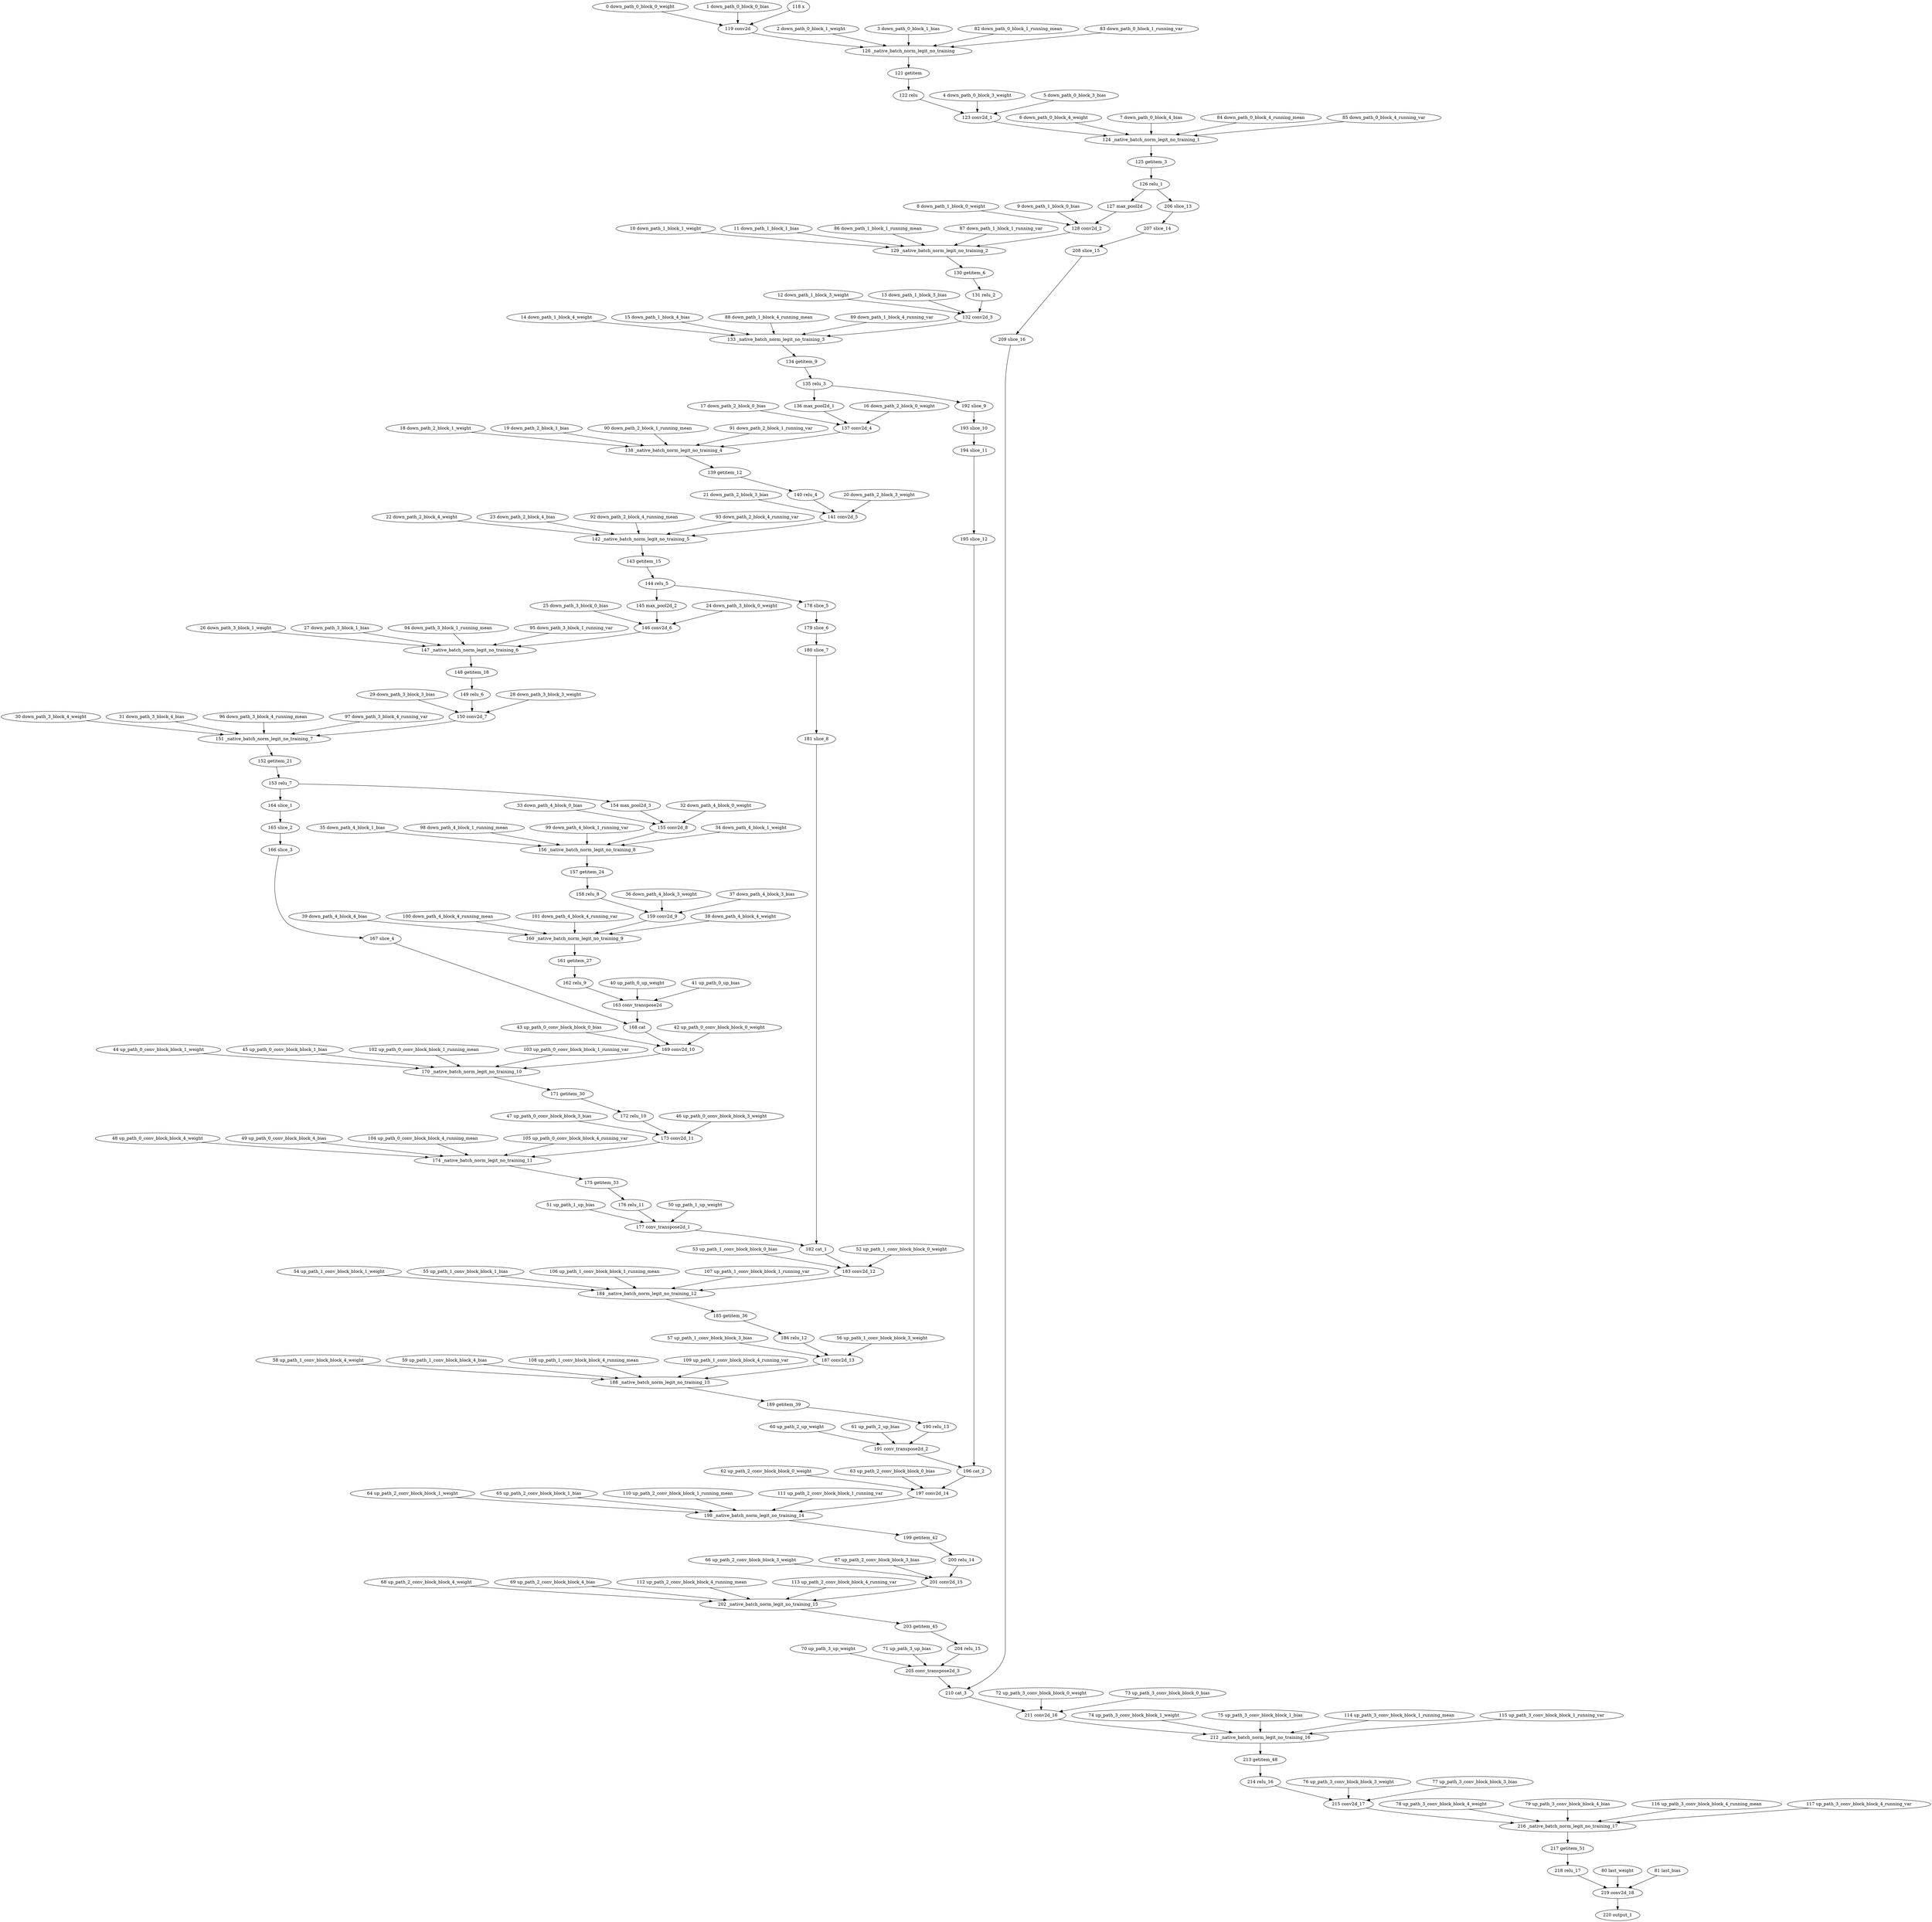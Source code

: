 strict digraph  {
"0 down_path_0_block_0_weight" [id=0, type=get_attr];
"1 down_path_0_block_0_bias" [id=1, type=get_attr];
"2 down_path_0_block_1_weight" [id=2, type=get_attr];
"3 down_path_0_block_1_bias" [id=3, type=get_attr];
"4 down_path_0_block_3_weight" [id=4, type=get_attr];
"5 down_path_0_block_3_bias" [id=5, type=get_attr];
"6 down_path_0_block_4_weight" [id=6, type=get_attr];
"7 down_path_0_block_4_bias" [id=7, type=get_attr];
"8 down_path_1_block_0_weight" [id=8, type=get_attr];
"9 down_path_1_block_0_bias" [id=9, type=get_attr];
"10 down_path_1_block_1_weight" [id=10, type=get_attr];
"11 down_path_1_block_1_bias" [id=11, type=get_attr];
"12 down_path_1_block_3_weight" [id=12, type=get_attr];
"13 down_path_1_block_3_bias" [id=13, type=get_attr];
"14 down_path_1_block_4_weight" [id=14, type=get_attr];
"15 down_path_1_block_4_bias" [id=15, type=get_attr];
"16 down_path_2_block_0_weight" [id=16, type=get_attr];
"17 down_path_2_block_0_bias" [id=17, type=get_attr];
"18 down_path_2_block_1_weight" [id=18, type=get_attr];
"19 down_path_2_block_1_bias" [id=19, type=get_attr];
"20 down_path_2_block_3_weight" [id=20, type=get_attr];
"21 down_path_2_block_3_bias" [id=21, type=get_attr];
"22 down_path_2_block_4_weight" [id=22, type=get_attr];
"23 down_path_2_block_4_bias" [id=23, type=get_attr];
"24 down_path_3_block_0_weight" [id=24, type=get_attr];
"25 down_path_3_block_0_bias" [id=25, type=get_attr];
"26 down_path_3_block_1_weight" [id=26, type=get_attr];
"27 down_path_3_block_1_bias" [id=27, type=get_attr];
"28 down_path_3_block_3_weight" [id=28, type=get_attr];
"29 down_path_3_block_3_bias" [id=29, type=get_attr];
"30 down_path_3_block_4_weight" [id=30, type=get_attr];
"31 down_path_3_block_4_bias" [id=31, type=get_attr];
"32 down_path_4_block_0_weight" [id=32, type=get_attr];
"33 down_path_4_block_0_bias" [id=33, type=get_attr];
"34 down_path_4_block_1_weight" [id=34, type=get_attr];
"35 down_path_4_block_1_bias" [id=35, type=get_attr];
"36 down_path_4_block_3_weight" [id=36, type=get_attr];
"37 down_path_4_block_3_bias" [id=37, type=get_attr];
"38 down_path_4_block_4_weight" [id=38, type=get_attr];
"39 down_path_4_block_4_bias" [id=39, type=get_attr];
"40 up_path_0_up_weight" [id=40, type=get_attr];
"41 up_path_0_up_bias" [id=41, type=get_attr];
"42 up_path_0_conv_block_block_0_weight" [id=42, type=get_attr];
"43 up_path_0_conv_block_block_0_bias" [id=43, type=get_attr];
"44 up_path_0_conv_block_block_1_weight" [id=44, type=get_attr];
"45 up_path_0_conv_block_block_1_bias" [id=45, type=get_attr];
"46 up_path_0_conv_block_block_3_weight" [id=46, type=get_attr];
"47 up_path_0_conv_block_block_3_bias" [id=47, type=get_attr];
"48 up_path_0_conv_block_block_4_weight" [id=48, type=get_attr];
"49 up_path_0_conv_block_block_4_bias" [id=49, type=get_attr];
"50 up_path_1_up_weight" [id=50, type=get_attr];
"51 up_path_1_up_bias" [id=51, type=get_attr];
"52 up_path_1_conv_block_block_0_weight" [id=52, type=get_attr];
"53 up_path_1_conv_block_block_0_bias" [id=53, type=get_attr];
"54 up_path_1_conv_block_block_1_weight" [id=54, type=get_attr];
"55 up_path_1_conv_block_block_1_bias" [id=55, type=get_attr];
"56 up_path_1_conv_block_block_3_weight" [id=56, type=get_attr];
"57 up_path_1_conv_block_block_3_bias" [id=57, type=get_attr];
"58 up_path_1_conv_block_block_4_weight" [id=58, type=get_attr];
"59 up_path_1_conv_block_block_4_bias" [id=59, type=get_attr];
"60 up_path_2_up_weight" [id=60, type=get_attr];
"61 up_path_2_up_bias" [id=61, type=get_attr];
"62 up_path_2_conv_block_block_0_weight" [id=62, type=get_attr];
"63 up_path_2_conv_block_block_0_bias" [id=63, type=get_attr];
"64 up_path_2_conv_block_block_1_weight" [id=64, type=get_attr];
"65 up_path_2_conv_block_block_1_bias" [id=65, type=get_attr];
"66 up_path_2_conv_block_block_3_weight" [id=66, type=get_attr];
"67 up_path_2_conv_block_block_3_bias" [id=67, type=get_attr];
"68 up_path_2_conv_block_block_4_weight" [id=68, type=get_attr];
"69 up_path_2_conv_block_block_4_bias" [id=69, type=get_attr];
"70 up_path_3_up_weight" [id=70, type=get_attr];
"71 up_path_3_up_bias" [id=71, type=get_attr];
"72 up_path_3_conv_block_block_0_weight" [id=72, type=get_attr];
"73 up_path_3_conv_block_block_0_bias" [id=73, type=get_attr];
"74 up_path_3_conv_block_block_1_weight" [id=74, type=get_attr];
"75 up_path_3_conv_block_block_1_bias" [id=75, type=get_attr];
"76 up_path_3_conv_block_block_3_weight" [id=76, type=get_attr];
"77 up_path_3_conv_block_block_3_bias" [id=77, type=get_attr];
"78 up_path_3_conv_block_block_4_weight" [id=78, type=get_attr];
"79 up_path_3_conv_block_block_4_bias" [id=79, type=get_attr];
"80 last_weight" [id=80, type=get_attr];
"81 last_bias" [id=81, type=get_attr];
"82 down_path_0_block_1_running_mean" [id=82, type=get_attr];
"83 down_path_0_block_1_running_var" [id=83, type=get_attr];
"84 down_path_0_block_4_running_mean" [id=84, type=get_attr];
"85 down_path_0_block_4_running_var" [id=85, type=get_attr];
"86 down_path_1_block_1_running_mean" [id=86, type=get_attr];
"87 down_path_1_block_1_running_var" [id=87, type=get_attr];
"88 down_path_1_block_4_running_mean" [id=88, type=get_attr];
"89 down_path_1_block_4_running_var" [id=89, type=get_attr];
"90 down_path_2_block_1_running_mean" [id=90, type=get_attr];
"91 down_path_2_block_1_running_var" [id=91, type=get_attr];
"92 down_path_2_block_4_running_mean" [id=92, type=get_attr];
"93 down_path_2_block_4_running_var" [id=93, type=get_attr];
"94 down_path_3_block_1_running_mean" [id=94, type=get_attr];
"95 down_path_3_block_1_running_var" [id=95, type=get_attr];
"96 down_path_3_block_4_running_mean" [id=96, type=get_attr];
"97 down_path_3_block_4_running_var" [id=97, type=get_attr];
"98 down_path_4_block_1_running_mean" [id=98, type=get_attr];
"99 down_path_4_block_1_running_var" [id=99, type=get_attr];
"100 down_path_4_block_4_running_mean" [id=100, type=get_attr];
"101 down_path_4_block_4_running_var" [id=101, type=get_attr];
"102 up_path_0_conv_block_block_1_running_mean" [id=102, type=get_attr];
"103 up_path_0_conv_block_block_1_running_var" [id=103, type=get_attr];
"104 up_path_0_conv_block_block_4_running_mean" [id=104, type=get_attr];
"105 up_path_0_conv_block_block_4_running_var" [id=105, type=get_attr];
"106 up_path_1_conv_block_block_1_running_mean" [id=106, type=get_attr];
"107 up_path_1_conv_block_block_1_running_var" [id=107, type=get_attr];
"108 up_path_1_conv_block_block_4_running_mean" [id=108, type=get_attr];
"109 up_path_1_conv_block_block_4_running_var" [id=109, type=get_attr];
"110 up_path_2_conv_block_block_1_running_mean" [id=110, type=get_attr];
"111 up_path_2_conv_block_block_1_running_var" [id=111, type=get_attr];
"112 up_path_2_conv_block_block_4_running_mean" [id=112, type=get_attr];
"113 up_path_2_conv_block_block_4_running_var" [id=113, type=get_attr];
"114 up_path_3_conv_block_block_1_running_mean" [id=114, type=get_attr];
"115 up_path_3_conv_block_block_1_running_var" [id=115, type=get_attr];
"116 up_path_3_conv_block_block_4_running_mean" [id=116, type=get_attr];
"117 up_path_3_conv_block_block_4_running_var" [id=117, type=get_attr];
"118 x" [id=118, type=input];
"119 conv2d" [id=119, type=conv2d];
"120 _native_batch_norm_legit_no_training" [id=120, type=_native_batch_norm_legit_no_training];
"121 getitem" [id=121, type=__getitem__];
"122 relu" [id=122, type=relu];
"123 conv2d_1" [id=123, type=conv2d];
"124 _native_batch_norm_legit_no_training_1" [id=124, type=_native_batch_norm_legit_no_training];
"125 getitem_3" [id=125, type=__getitem__];
"126 relu_1" [id=126, type=relu];
"127 max_pool2d" [id=127, type=max_pool2d];
"128 conv2d_2" [id=128, type=conv2d];
"129 _native_batch_norm_legit_no_training_2" [id=129, type=_native_batch_norm_legit_no_training];
"130 getitem_6" [id=130, type=__getitem__];
"131 relu_2" [id=131, type=relu];
"132 conv2d_3" [id=132, type=conv2d];
"133 _native_batch_norm_legit_no_training_3" [id=133, type=_native_batch_norm_legit_no_training];
"134 getitem_9" [id=134, type=__getitem__];
"135 relu_3" [id=135, type=relu];
"136 max_pool2d_1" [id=136, type=max_pool2d];
"137 conv2d_4" [id=137, type=conv2d];
"138 _native_batch_norm_legit_no_training_4" [id=138, type=_native_batch_norm_legit_no_training];
"139 getitem_12" [id=139, type=__getitem__];
"140 relu_4" [id=140, type=relu];
"141 conv2d_5" [id=141, type=conv2d];
"142 _native_batch_norm_legit_no_training_5" [id=142, type=_native_batch_norm_legit_no_training];
"143 getitem_15" [id=143, type=__getitem__];
"144 relu_5" [id=144, type=relu];
"145 max_pool2d_2" [id=145, type=max_pool2d];
"146 conv2d_6" [id=146, type=conv2d];
"147 _native_batch_norm_legit_no_training_6" [id=147, type=_native_batch_norm_legit_no_training];
"148 getitem_18" [id=148, type=__getitem__];
"149 relu_6" [id=149, type=relu];
"150 conv2d_7" [id=150, type=conv2d];
"151 _native_batch_norm_legit_no_training_7" [id=151, type=_native_batch_norm_legit_no_training];
"152 getitem_21" [id=152, type=__getitem__];
"153 relu_7" [id=153, type=relu];
"154 max_pool2d_3" [id=154, type=max_pool2d];
"155 conv2d_8" [id=155, type=conv2d];
"156 _native_batch_norm_legit_no_training_8" [id=156, type=_native_batch_norm_legit_no_training];
"157 getitem_24" [id=157, type=__getitem__];
"158 relu_8" [id=158, type=relu];
"159 conv2d_9" [id=159, type=conv2d];
"160 _native_batch_norm_legit_no_training_9" [id=160, type=_native_batch_norm_legit_no_training];
"161 getitem_27" [id=161, type=__getitem__];
"162 relu_9" [id=162, type=relu];
"163 conv_transpose2d" [id=163, type=conv_transpose2d];
"164 slice_1" [id=164, type=slice];
"165 slice_2" [id=165, type=slice];
"166 slice_3" [id=166, type=slice];
"167 slice_4" [id=167, type=slice];
"168 cat" [id=168, type=cat];
"169 conv2d_10" [id=169, type=conv2d];
"170 _native_batch_norm_legit_no_training_10" [id=170, type=_native_batch_norm_legit_no_training];
"171 getitem_30" [id=171, type=__getitem__];
"172 relu_10" [id=172, type=relu];
"173 conv2d_11" [id=173, type=conv2d];
"174 _native_batch_norm_legit_no_training_11" [id=174, type=_native_batch_norm_legit_no_training];
"175 getitem_33" [id=175, type=__getitem__];
"176 relu_11" [id=176, type=relu];
"177 conv_transpose2d_1" [id=177, type=conv_transpose2d];
"178 slice_5" [id=178, type=slice];
"179 slice_6" [id=179, type=slice];
"180 slice_7" [id=180, type=slice];
"181 slice_8" [id=181, type=slice];
"182 cat_1" [id=182, type=cat];
"183 conv2d_12" [id=183, type=conv2d];
"184 _native_batch_norm_legit_no_training_12" [id=184, type=_native_batch_norm_legit_no_training];
"185 getitem_36" [id=185, type=__getitem__];
"186 relu_12" [id=186, type=relu];
"187 conv2d_13" [id=187, type=conv2d];
"188 _native_batch_norm_legit_no_training_13" [id=188, type=_native_batch_norm_legit_no_training];
"189 getitem_39" [id=189, type=__getitem__];
"190 relu_13" [id=190, type=relu];
"191 conv_transpose2d_2" [id=191, type=conv_transpose2d];
"192 slice_9" [id=192, type=slice];
"193 slice_10" [id=193, type=slice];
"194 slice_11" [id=194, type=slice];
"195 slice_12" [id=195, type=slice];
"196 cat_2" [id=196, type=cat];
"197 conv2d_14" [id=197, type=conv2d];
"198 _native_batch_norm_legit_no_training_14" [id=198, type=_native_batch_norm_legit_no_training];
"199 getitem_42" [id=199, type=__getitem__];
"200 relu_14" [id=200, type=relu];
"201 conv2d_15" [id=201, type=conv2d];
"202 _native_batch_norm_legit_no_training_15" [id=202, type=_native_batch_norm_legit_no_training];
"203 getitem_45" [id=203, type=__getitem__];
"204 relu_15" [id=204, type=relu];
"205 conv_transpose2d_3" [id=205, type=conv_transpose2d];
"206 slice_13" [id=206, type=slice];
"207 slice_14" [id=207, type=slice];
"208 slice_15" [id=208, type=slice];
"209 slice_16" [id=209, type=slice];
"210 cat_3" [id=210, type=cat];
"211 conv2d_16" [id=211, type=conv2d];
"212 _native_batch_norm_legit_no_training_16" [id=212, type=_native_batch_norm_legit_no_training];
"213 getitem_48" [id=213, type=__getitem__];
"214 relu_16" [id=214, type=relu];
"215 conv2d_17" [id=215, type=conv2d];
"216 _native_batch_norm_legit_no_training_17" [id=216, type=_native_batch_norm_legit_no_training];
"217 getitem_51" [id=217, type=__getitem__];
"218 relu_17" [id=218, type=relu];
"219 conv2d_18" [id=219, type=conv2d];
"220 output_1" [id=220, type=output];
"0 down_path_0_block_0_weight" -> "119 conv2d";
"1 down_path_0_block_0_bias" -> "119 conv2d";
"2 down_path_0_block_1_weight" -> "120 _native_batch_norm_legit_no_training";
"3 down_path_0_block_1_bias" -> "120 _native_batch_norm_legit_no_training";
"4 down_path_0_block_3_weight" -> "123 conv2d_1";
"5 down_path_0_block_3_bias" -> "123 conv2d_1";
"6 down_path_0_block_4_weight" -> "124 _native_batch_norm_legit_no_training_1";
"7 down_path_0_block_4_bias" -> "124 _native_batch_norm_legit_no_training_1";
"8 down_path_1_block_0_weight" -> "128 conv2d_2";
"9 down_path_1_block_0_bias" -> "128 conv2d_2";
"10 down_path_1_block_1_weight" -> "129 _native_batch_norm_legit_no_training_2";
"11 down_path_1_block_1_bias" -> "129 _native_batch_norm_legit_no_training_2";
"12 down_path_1_block_3_weight" -> "132 conv2d_3";
"13 down_path_1_block_3_bias" -> "132 conv2d_3";
"14 down_path_1_block_4_weight" -> "133 _native_batch_norm_legit_no_training_3";
"15 down_path_1_block_4_bias" -> "133 _native_batch_norm_legit_no_training_3";
"16 down_path_2_block_0_weight" -> "137 conv2d_4";
"17 down_path_2_block_0_bias" -> "137 conv2d_4";
"18 down_path_2_block_1_weight" -> "138 _native_batch_norm_legit_no_training_4";
"19 down_path_2_block_1_bias" -> "138 _native_batch_norm_legit_no_training_4";
"20 down_path_2_block_3_weight" -> "141 conv2d_5";
"21 down_path_2_block_3_bias" -> "141 conv2d_5";
"22 down_path_2_block_4_weight" -> "142 _native_batch_norm_legit_no_training_5";
"23 down_path_2_block_4_bias" -> "142 _native_batch_norm_legit_no_training_5";
"24 down_path_3_block_0_weight" -> "146 conv2d_6";
"25 down_path_3_block_0_bias" -> "146 conv2d_6";
"26 down_path_3_block_1_weight" -> "147 _native_batch_norm_legit_no_training_6";
"27 down_path_3_block_1_bias" -> "147 _native_batch_norm_legit_no_training_6";
"28 down_path_3_block_3_weight" -> "150 conv2d_7";
"29 down_path_3_block_3_bias" -> "150 conv2d_7";
"30 down_path_3_block_4_weight" -> "151 _native_batch_norm_legit_no_training_7";
"31 down_path_3_block_4_bias" -> "151 _native_batch_norm_legit_no_training_7";
"32 down_path_4_block_0_weight" -> "155 conv2d_8";
"33 down_path_4_block_0_bias" -> "155 conv2d_8";
"34 down_path_4_block_1_weight" -> "156 _native_batch_norm_legit_no_training_8";
"35 down_path_4_block_1_bias" -> "156 _native_batch_norm_legit_no_training_8";
"36 down_path_4_block_3_weight" -> "159 conv2d_9";
"37 down_path_4_block_3_bias" -> "159 conv2d_9";
"38 down_path_4_block_4_weight" -> "160 _native_batch_norm_legit_no_training_9";
"39 down_path_4_block_4_bias" -> "160 _native_batch_norm_legit_no_training_9";
"40 up_path_0_up_weight" -> "163 conv_transpose2d";
"41 up_path_0_up_bias" -> "163 conv_transpose2d";
"42 up_path_0_conv_block_block_0_weight" -> "169 conv2d_10";
"43 up_path_0_conv_block_block_0_bias" -> "169 conv2d_10";
"44 up_path_0_conv_block_block_1_weight" -> "170 _native_batch_norm_legit_no_training_10";
"45 up_path_0_conv_block_block_1_bias" -> "170 _native_batch_norm_legit_no_training_10";
"46 up_path_0_conv_block_block_3_weight" -> "173 conv2d_11";
"47 up_path_0_conv_block_block_3_bias" -> "173 conv2d_11";
"48 up_path_0_conv_block_block_4_weight" -> "174 _native_batch_norm_legit_no_training_11";
"49 up_path_0_conv_block_block_4_bias" -> "174 _native_batch_norm_legit_no_training_11";
"50 up_path_1_up_weight" -> "177 conv_transpose2d_1";
"51 up_path_1_up_bias" -> "177 conv_transpose2d_1";
"52 up_path_1_conv_block_block_0_weight" -> "183 conv2d_12";
"53 up_path_1_conv_block_block_0_bias" -> "183 conv2d_12";
"54 up_path_1_conv_block_block_1_weight" -> "184 _native_batch_norm_legit_no_training_12";
"55 up_path_1_conv_block_block_1_bias" -> "184 _native_batch_norm_legit_no_training_12";
"56 up_path_1_conv_block_block_3_weight" -> "187 conv2d_13";
"57 up_path_1_conv_block_block_3_bias" -> "187 conv2d_13";
"58 up_path_1_conv_block_block_4_weight" -> "188 _native_batch_norm_legit_no_training_13";
"59 up_path_1_conv_block_block_4_bias" -> "188 _native_batch_norm_legit_no_training_13";
"60 up_path_2_up_weight" -> "191 conv_transpose2d_2";
"61 up_path_2_up_bias" -> "191 conv_transpose2d_2";
"62 up_path_2_conv_block_block_0_weight" -> "197 conv2d_14";
"63 up_path_2_conv_block_block_0_bias" -> "197 conv2d_14";
"64 up_path_2_conv_block_block_1_weight" -> "198 _native_batch_norm_legit_no_training_14";
"65 up_path_2_conv_block_block_1_bias" -> "198 _native_batch_norm_legit_no_training_14";
"66 up_path_2_conv_block_block_3_weight" -> "201 conv2d_15";
"67 up_path_2_conv_block_block_3_bias" -> "201 conv2d_15";
"68 up_path_2_conv_block_block_4_weight" -> "202 _native_batch_norm_legit_no_training_15";
"69 up_path_2_conv_block_block_4_bias" -> "202 _native_batch_norm_legit_no_training_15";
"70 up_path_3_up_weight" -> "205 conv_transpose2d_3";
"71 up_path_3_up_bias" -> "205 conv_transpose2d_3";
"72 up_path_3_conv_block_block_0_weight" -> "211 conv2d_16";
"73 up_path_3_conv_block_block_0_bias" -> "211 conv2d_16";
"74 up_path_3_conv_block_block_1_weight" -> "212 _native_batch_norm_legit_no_training_16";
"75 up_path_3_conv_block_block_1_bias" -> "212 _native_batch_norm_legit_no_training_16";
"76 up_path_3_conv_block_block_3_weight" -> "215 conv2d_17";
"77 up_path_3_conv_block_block_3_bias" -> "215 conv2d_17";
"78 up_path_3_conv_block_block_4_weight" -> "216 _native_batch_norm_legit_no_training_17";
"79 up_path_3_conv_block_block_4_bias" -> "216 _native_batch_norm_legit_no_training_17";
"80 last_weight" -> "219 conv2d_18";
"81 last_bias" -> "219 conv2d_18";
"82 down_path_0_block_1_running_mean" -> "120 _native_batch_norm_legit_no_training";
"83 down_path_0_block_1_running_var" -> "120 _native_batch_norm_legit_no_training";
"84 down_path_0_block_4_running_mean" -> "124 _native_batch_norm_legit_no_training_1";
"85 down_path_0_block_4_running_var" -> "124 _native_batch_norm_legit_no_training_1";
"86 down_path_1_block_1_running_mean" -> "129 _native_batch_norm_legit_no_training_2";
"87 down_path_1_block_1_running_var" -> "129 _native_batch_norm_legit_no_training_2";
"88 down_path_1_block_4_running_mean" -> "133 _native_batch_norm_legit_no_training_3";
"89 down_path_1_block_4_running_var" -> "133 _native_batch_norm_legit_no_training_3";
"90 down_path_2_block_1_running_mean" -> "138 _native_batch_norm_legit_no_training_4";
"91 down_path_2_block_1_running_var" -> "138 _native_batch_norm_legit_no_training_4";
"92 down_path_2_block_4_running_mean" -> "142 _native_batch_norm_legit_no_training_5";
"93 down_path_2_block_4_running_var" -> "142 _native_batch_norm_legit_no_training_5";
"94 down_path_3_block_1_running_mean" -> "147 _native_batch_norm_legit_no_training_6";
"95 down_path_3_block_1_running_var" -> "147 _native_batch_norm_legit_no_training_6";
"96 down_path_3_block_4_running_mean" -> "151 _native_batch_norm_legit_no_training_7";
"97 down_path_3_block_4_running_var" -> "151 _native_batch_norm_legit_no_training_7";
"98 down_path_4_block_1_running_mean" -> "156 _native_batch_norm_legit_no_training_8";
"99 down_path_4_block_1_running_var" -> "156 _native_batch_norm_legit_no_training_8";
"100 down_path_4_block_4_running_mean" -> "160 _native_batch_norm_legit_no_training_9";
"101 down_path_4_block_4_running_var" -> "160 _native_batch_norm_legit_no_training_9";
"102 up_path_0_conv_block_block_1_running_mean" -> "170 _native_batch_norm_legit_no_training_10";
"103 up_path_0_conv_block_block_1_running_var" -> "170 _native_batch_norm_legit_no_training_10";
"104 up_path_0_conv_block_block_4_running_mean" -> "174 _native_batch_norm_legit_no_training_11";
"105 up_path_0_conv_block_block_4_running_var" -> "174 _native_batch_norm_legit_no_training_11";
"106 up_path_1_conv_block_block_1_running_mean" -> "184 _native_batch_norm_legit_no_training_12";
"107 up_path_1_conv_block_block_1_running_var" -> "184 _native_batch_norm_legit_no_training_12";
"108 up_path_1_conv_block_block_4_running_mean" -> "188 _native_batch_norm_legit_no_training_13";
"109 up_path_1_conv_block_block_4_running_var" -> "188 _native_batch_norm_legit_no_training_13";
"110 up_path_2_conv_block_block_1_running_mean" -> "198 _native_batch_norm_legit_no_training_14";
"111 up_path_2_conv_block_block_1_running_var" -> "198 _native_batch_norm_legit_no_training_14";
"112 up_path_2_conv_block_block_4_running_mean" -> "202 _native_batch_norm_legit_no_training_15";
"113 up_path_2_conv_block_block_4_running_var" -> "202 _native_batch_norm_legit_no_training_15";
"114 up_path_3_conv_block_block_1_running_mean" -> "212 _native_batch_norm_legit_no_training_16";
"115 up_path_3_conv_block_block_1_running_var" -> "212 _native_batch_norm_legit_no_training_16";
"116 up_path_3_conv_block_block_4_running_mean" -> "216 _native_batch_norm_legit_no_training_17";
"117 up_path_3_conv_block_block_4_running_var" -> "216 _native_batch_norm_legit_no_training_17";
"118 x" -> "119 conv2d";
"119 conv2d" -> "120 _native_batch_norm_legit_no_training";
"120 _native_batch_norm_legit_no_training" -> "121 getitem";
"121 getitem" -> "122 relu";
"122 relu" -> "123 conv2d_1";
"123 conv2d_1" -> "124 _native_batch_norm_legit_no_training_1";
"124 _native_batch_norm_legit_no_training_1" -> "125 getitem_3";
"125 getitem_3" -> "126 relu_1";
"126 relu_1" -> "127 max_pool2d";
"126 relu_1" -> "206 slice_13";
"127 max_pool2d" -> "128 conv2d_2";
"128 conv2d_2" -> "129 _native_batch_norm_legit_no_training_2";
"129 _native_batch_norm_legit_no_training_2" -> "130 getitem_6";
"130 getitem_6" -> "131 relu_2";
"131 relu_2" -> "132 conv2d_3";
"132 conv2d_3" -> "133 _native_batch_norm_legit_no_training_3";
"133 _native_batch_norm_legit_no_training_3" -> "134 getitem_9";
"134 getitem_9" -> "135 relu_3";
"135 relu_3" -> "136 max_pool2d_1";
"135 relu_3" -> "192 slice_9";
"136 max_pool2d_1" -> "137 conv2d_4";
"137 conv2d_4" -> "138 _native_batch_norm_legit_no_training_4";
"138 _native_batch_norm_legit_no_training_4" -> "139 getitem_12";
"139 getitem_12" -> "140 relu_4";
"140 relu_4" -> "141 conv2d_5";
"141 conv2d_5" -> "142 _native_batch_norm_legit_no_training_5";
"142 _native_batch_norm_legit_no_training_5" -> "143 getitem_15";
"143 getitem_15" -> "144 relu_5";
"144 relu_5" -> "145 max_pool2d_2";
"144 relu_5" -> "178 slice_5";
"145 max_pool2d_2" -> "146 conv2d_6";
"146 conv2d_6" -> "147 _native_batch_norm_legit_no_training_6";
"147 _native_batch_norm_legit_no_training_6" -> "148 getitem_18";
"148 getitem_18" -> "149 relu_6";
"149 relu_6" -> "150 conv2d_7";
"150 conv2d_7" -> "151 _native_batch_norm_legit_no_training_7";
"151 _native_batch_norm_legit_no_training_7" -> "152 getitem_21";
"152 getitem_21" -> "153 relu_7";
"153 relu_7" -> "154 max_pool2d_3";
"153 relu_7" -> "164 slice_1";
"154 max_pool2d_3" -> "155 conv2d_8";
"155 conv2d_8" -> "156 _native_batch_norm_legit_no_training_8";
"156 _native_batch_norm_legit_no_training_8" -> "157 getitem_24";
"157 getitem_24" -> "158 relu_8";
"158 relu_8" -> "159 conv2d_9";
"159 conv2d_9" -> "160 _native_batch_norm_legit_no_training_9";
"160 _native_batch_norm_legit_no_training_9" -> "161 getitem_27";
"161 getitem_27" -> "162 relu_9";
"162 relu_9" -> "163 conv_transpose2d";
"163 conv_transpose2d" -> "168 cat";
"164 slice_1" -> "165 slice_2";
"165 slice_2" -> "166 slice_3";
"166 slice_3" -> "167 slice_4";
"167 slice_4" -> "168 cat";
"168 cat" -> "169 conv2d_10";
"169 conv2d_10" -> "170 _native_batch_norm_legit_no_training_10";
"170 _native_batch_norm_legit_no_training_10" -> "171 getitem_30";
"171 getitem_30" -> "172 relu_10";
"172 relu_10" -> "173 conv2d_11";
"173 conv2d_11" -> "174 _native_batch_norm_legit_no_training_11";
"174 _native_batch_norm_legit_no_training_11" -> "175 getitem_33";
"175 getitem_33" -> "176 relu_11";
"176 relu_11" -> "177 conv_transpose2d_1";
"177 conv_transpose2d_1" -> "182 cat_1";
"178 slice_5" -> "179 slice_6";
"179 slice_6" -> "180 slice_7";
"180 slice_7" -> "181 slice_8";
"181 slice_8" -> "182 cat_1";
"182 cat_1" -> "183 conv2d_12";
"183 conv2d_12" -> "184 _native_batch_norm_legit_no_training_12";
"184 _native_batch_norm_legit_no_training_12" -> "185 getitem_36";
"185 getitem_36" -> "186 relu_12";
"186 relu_12" -> "187 conv2d_13";
"187 conv2d_13" -> "188 _native_batch_norm_legit_no_training_13";
"188 _native_batch_norm_legit_no_training_13" -> "189 getitem_39";
"189 getitem_39" -> "190 relu_13";
"190 relu_13" -> "191 conv_transpose2d_2";
"191 conv_transpose2d_2" -> "196 cat_2";
"192 slice_9" -> "193 slice_10";
"193 slice_10" -> "194 slice_11";
"194 slice_11" -> "195 slice_12";
"195 slice_12" -> "196 cat_2";
"196 cat_2" -> "197 conv2d_14";
"197 conv2d_14" -> "198 _native_batch_norm_legit_no_training_14";
"198 _native_batch_norm_legit_no_training_14" -> "199 getitem_42";
"199 getitem_42" -> "200 relu_14";
"200 relu_14" -> "201 conv2d_15";
"201 conv2d_15" -> "202 _native_batch_norm_legit_no_training_15";
"202 _native_batch_norm_legit_no_training_15" -> "203 getitem_45";
"203 getitem_45" -> "204 relu_15";
"204 relu_15" -> "205 conv_transpose2d_3";
"205 conv_transpose2d_3" -> "210 cat_3";
"206 slice_13" -> "207 slice_14";
"207 slice_14" -> "208 slice_15";
"208 slice_15" -> "209 slice_16";
"209 slice_16" -> "210 cat_3";
"210 cat_3" -> "211 conv2d_16";
"211 conv2d_16" -> "212 _native_batch_norm_legit_no_training_16";
"212 _native_batch_norm_legit_no_training_16" -> "213 getitem_48";
"213 getitem_48" -> "214 relu_16";
"214 relu_16" -> "215 conv2d_17";
"215 conv2d_17" -> "216 _native_batch_norm_legit_no_training_17";
"216 _native_batch_norm_legit_no_training_17" -> "217 getitem_51";
"217 getitem_51" -> "218 relu_17";
"218 relu_17" -> "219 conv2d_18";
"219 conv2d_18" -> "220 output_1";
}
